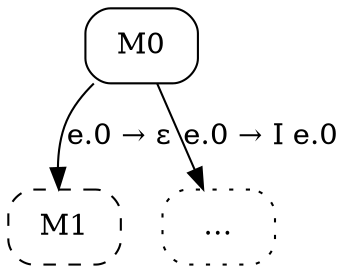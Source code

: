 digraph {
  node [shape=box, style=rounded];

  M0;
  M1 [style="rounded,dashed"];
  M0 -> M1 [label="e.0 → ε"];
  M2 [label="…", style="rounded,dotted"];
  M0 -> M2 [label="e.0 → I e.0"];
}
